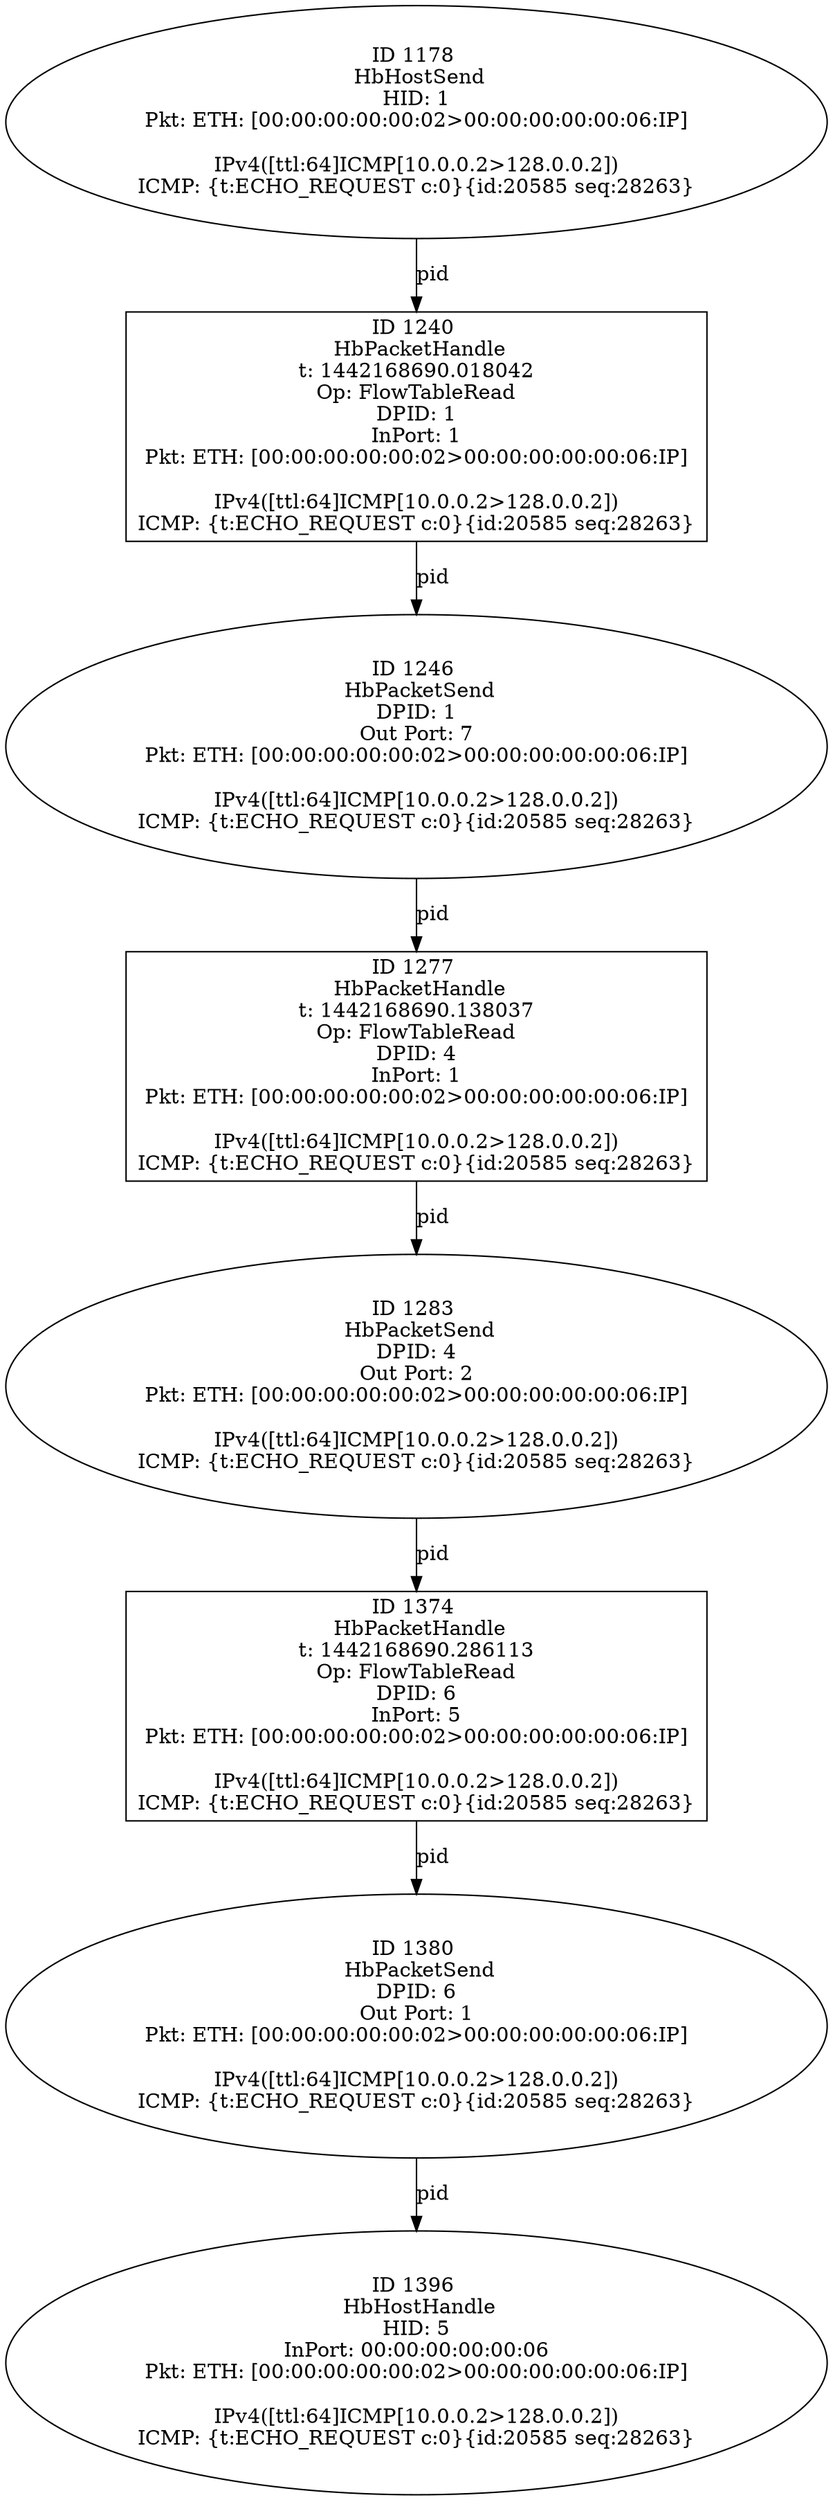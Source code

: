 strict digraph G {
1380 [shape=oval, event=<hb_events.HbPacketSend object at 0x106e77cd0>, label="ID 1380 
 HbPacketSend
DPID: 6
Out Port: 1
Pkt: ETH: [00:00:00:00:00:02>00:00:00:00:00:06:IP]

IPv4([ttl:64]ICMP[10.0.0.2>128.0.0.2])
ICMP: {t:ECHO_REQUEST c:0}{id:20585 seq:28263}"];
1277 [shape=box, event=<hb_events.HbPacketHandle object at 0x106f36150>, label="ID 1277 
 HbPacketHandle
t: 1442168690.138037
Op: FlowTableRead
DPID: 4
InPort: 1
Pkt: ETH: [00:00:00:00:00:02>00:00:00:00:00:06:IP]

IPv4([ttl:64]ICMP[10.0.0.2>128.0.0.2])
ICMP: {t:ECHO_REQUEST c:0}{id:20585 seq:28263}"];
1283 [shape=oval, event=<hb_events.HbPacketSend object at 0x106f365d0>, label="ID 1283 
 HbPacketSend
DPID: 4
Out Port: 2
Pkt: ETH: [00:00:00:00:00:02>00:00:00:00:00:06:IP]

IPv4([ttl:64]ICMP[10.0.0.2>128.0.0.2])
ICMP: {t:ECHO_REQUEST c:0}{id:20585 seq:28263}"];
1396 [shape=oval, event=<hb_events.HbHostHandle object at 0x106e86b10>, label="ID 1396 
 HbHostHandle
HID: 5
InPort: 00:00:00:00:00:06
Pkt: ETH: [00:00:00:00:00:02>00:00:00:00:00:06:IP]

IPv4([ttl:64]ICMP[10.0.0.2>128.0.0.2])
ICMP: {t:ECHO_REQUEST c:0}{id:20585 seq:28263}"];
1374 [shape=box, event=<hb_events.HbPacketHandle object at 0x106e70590>, label="ID 1374 
 HbPacketHandle
t: 1442168690.286113
Op: FlowTableRead
DPID: 6
InPort: 5
Pkt: ETH: [00:00:00:00:00:02>00:00:00:00:00:06:IP]

IPv4([ttl:64]ICMP[10.0.0.2>128.0.0.2])
ICMP: {t:ECHO_REQUEST c:0}{id:20585 seq:28263}"];
1240 [shape=box, event=<hb_events.HbPacketHandle object at 0x106f29050>, label="ID 1240 
 HbPacketHandle
t: 1442168690.018042
Op: FlowTableRead
DPID: 1
InPort: 1
Pkt: ETH: [00:00:00:00:00:02>00:00:00:00:00:06:IP]

IPv4([ttl:64]ICMP[10.0.0.2>128.0.0.2])
ICMP: {t:ECHO_REQUEST c:0}{id:20585 seq:28263}"];
1178 [shape=oval, event=<hb_events.HbHostSend object at 0x106eda950>, label="ID 1178 
 HbHostSend
HID: 1
Pkt: ETH: [00:00:00:00:00:02>00:00:00:00:00:06:IP]

IPv4([ttl:64]ICMP[10.0.0.2>128.0.0.2])
ICMP: {t:ECHO_REQUEST c:0}{id:20585 seq:28263}"];
1246 [shape=oval, event=<hb_events.HbPacketSend object at 0x106f1a490>, label="ID 1246 
 HbPacketSend
DPID: 1
Out Port: 7
Pkt: ETH: [00:00:00:00:00:02>00:00:00:00:00:06:IP]

IPv4([ttl:64]ICMP[10.0.0.2>128.0.0.2])
ICMP: {t:ECHO_REQUEST c:0}{id:20585 seq:28263}"];
1283 -> 1374  [rel=pid, label=pid];
1380 -> 1396  [rel=pid, label=pid];
1246 -> 1277  [rel=pid, label=pid];
1240 -> 1246  [rel=pid, label=pid];
1178 -> 1240  [rel=pid, label=pid];
1277 -> 1283  [rel=pid, label=pid];
1374 -> 1380  [rel=pid, label=pid];
}
